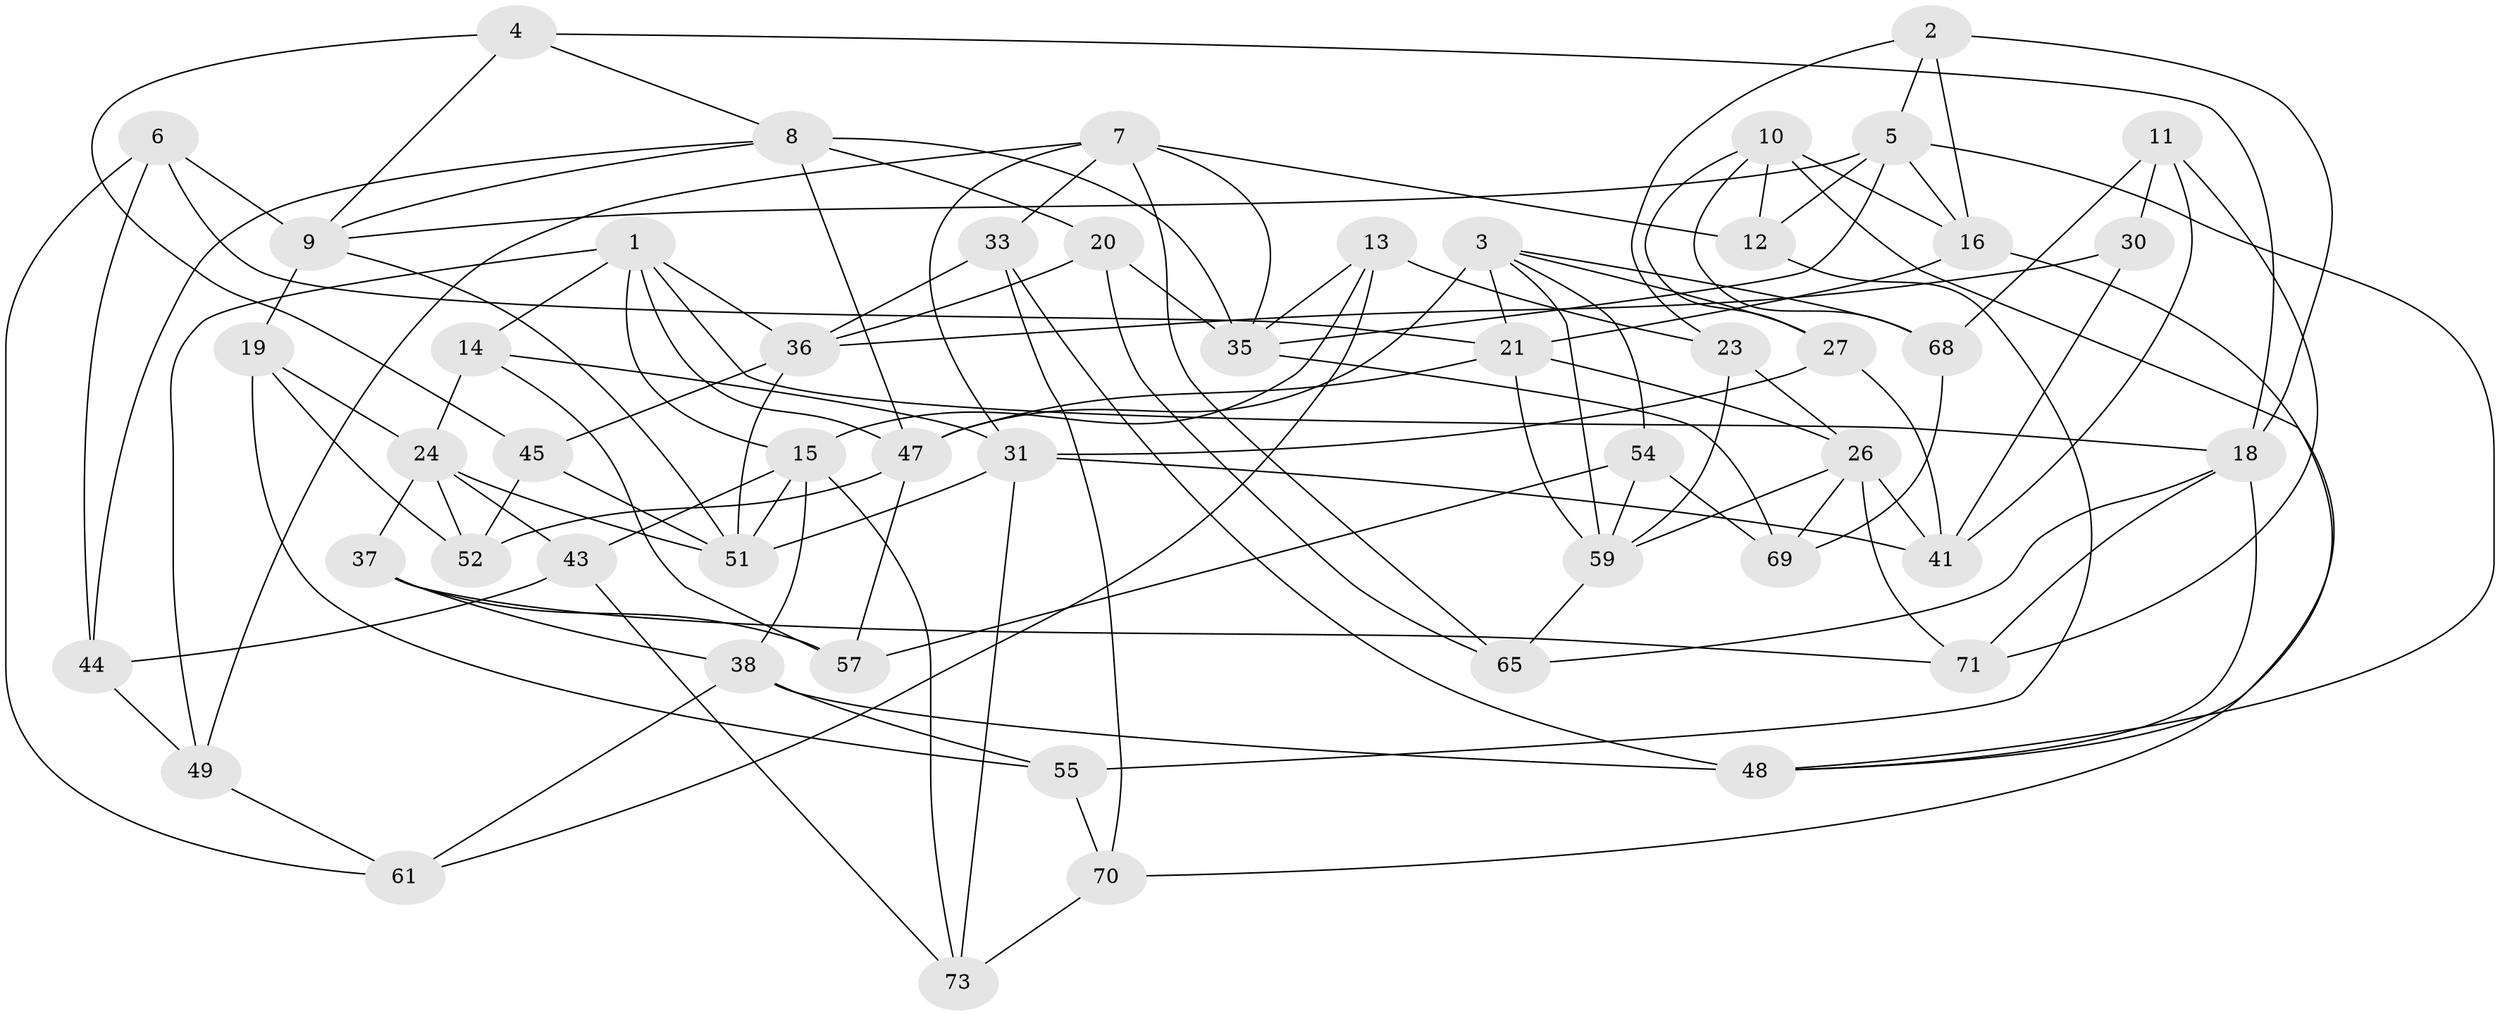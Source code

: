 // Generated by graph-tools (version 1.1) at 2025/24/03/03/25 07:24:23]
// undirected, 51 vertices, 121 edges
graph export_dot {
graph [start="1"]
  node [color=gray90,style=filled];
  1 [super="+34"];
  2;
  3 [super="+28"];
  4;
  5 [super="+25"];
  6;
  7 [super="+39"];
  8 [super="+64"];
  9 [super="+50"];
  10 [super="+17"];
  11;
  12;
  13;
  14;
  15 [super="+62"];
  16 [super="+32"];
  18 [super="+29"];
  19;
  20;
  21 [super="+22"];
  23;
  24 [super="+53"];
  26 [super="+42"];
  27;
  30;
  31 [super="+72"];
  33;
  35 [super="+40"];
  36 [super="+46"];
  37;
  38 [super="+66"];
  41 [super="+58"];
  43;
  44;
  45;
  47 [super="+56"];
  48 [super="+60"];
  49;
  51 [super="+67"];
  52;
  54;
  55;
  57;
  59 [super="+63"];
  61;
  65;
  68;
  69;
  70;
  71;
  73;
  1 -- 36;
  1 -- 47;
  1 -- 49;
  1 -- 18;
  1 -- 14;
  1 -- 15;
  2 -- 5;
  2 -- 16;
  2 -- 23;
  2 -- 18;
  3 -- 27;
  3 -- 59;
  3 -- 21;
  3 -- 68;
  3 -- 54;
  3 -- 47;
  4 -- 45;
  4 -- 9;
  4 -- 8;
  4 -- 18;
  5 -- 9;
  5 -- 48;
  5 -- 12;
  5 -- 35;
  5 -- 16;
  6 -- 61;
  6 -- 44;
  6 -- 21;
  6 -- 9;
  7 -- 35;
  7 -- 33;
  7 -- 65;
  7 -- 49;
  7 -- 12;
  7 -- 31;
  8 -- 20;
  8 -- 44;
  8 -- 9;
  8 -- 35;
  8 -- 47;
  9 -- 19;
  9 -- 51;
  10 -- 12;
  10 -- 70;
  10 -- 16 [weight=2];
  10 -- 27;
  10 -- 68;
  11 -- 41;
  11 -- 68;
  11 -- 71;
  11 -- 30;
  12 -- 55;
  13 -- 35;
  13 -- 15;
  13 -- 61;
  13 -- 23;
  14 -- 24;
  14 -- 57;
  14 -- 31;
  15 -- 51;
  15 -- 73;
  15 -- 43;
  15 -- 38;
  16 -- 48;
  16 -- 21;
  18 -- 48;
  18 -- 71;
  18 -- 65;
  19 -- 55;
  19 -- 52;
  19 -- 24;
  20 -- 65;
  20 -- 35;
  20 -- 36;
  21 -- 26;
  21 -- 59;
  21 -- 47;
  23 -- 26;
  23 -- 59;
  24 -- 52;
  24 -- 37;
  24 -- 43;
  24 -- 51;
  26 -- 41;
  26 -- 71;
  26 -- 69;
  26 -- 59;
  27 -- 31;
  27 -- 41;
  30 -- 36;
  30 -- 41 [weight=2];
  31 -- 73;
  31 -- 51;
  31 -- 41;
  33 -- 70;
  33 -- 48;
  33 -- 36;
  35 -- 69;
  36 -- 51;
  36 -- 45;
  37 -- 57;
  37 -- 71;
  37 -- 38;
  38 -- 55;
  38 -- 61;
  38 -- 48 [weight=2];
  43 -- 44;
  43 -- 73;
  44 -- 49;
  45 -- 51;
  45 -- 52;
  47 -- 52;
  47 -- 57;
  49 -- 61;
  54 -- 69;
  54 -- 57;
  54 -- 59;
  55 -- 70;
  59 -- 65;
  68 -- 69;
  70 -- 73;
}
